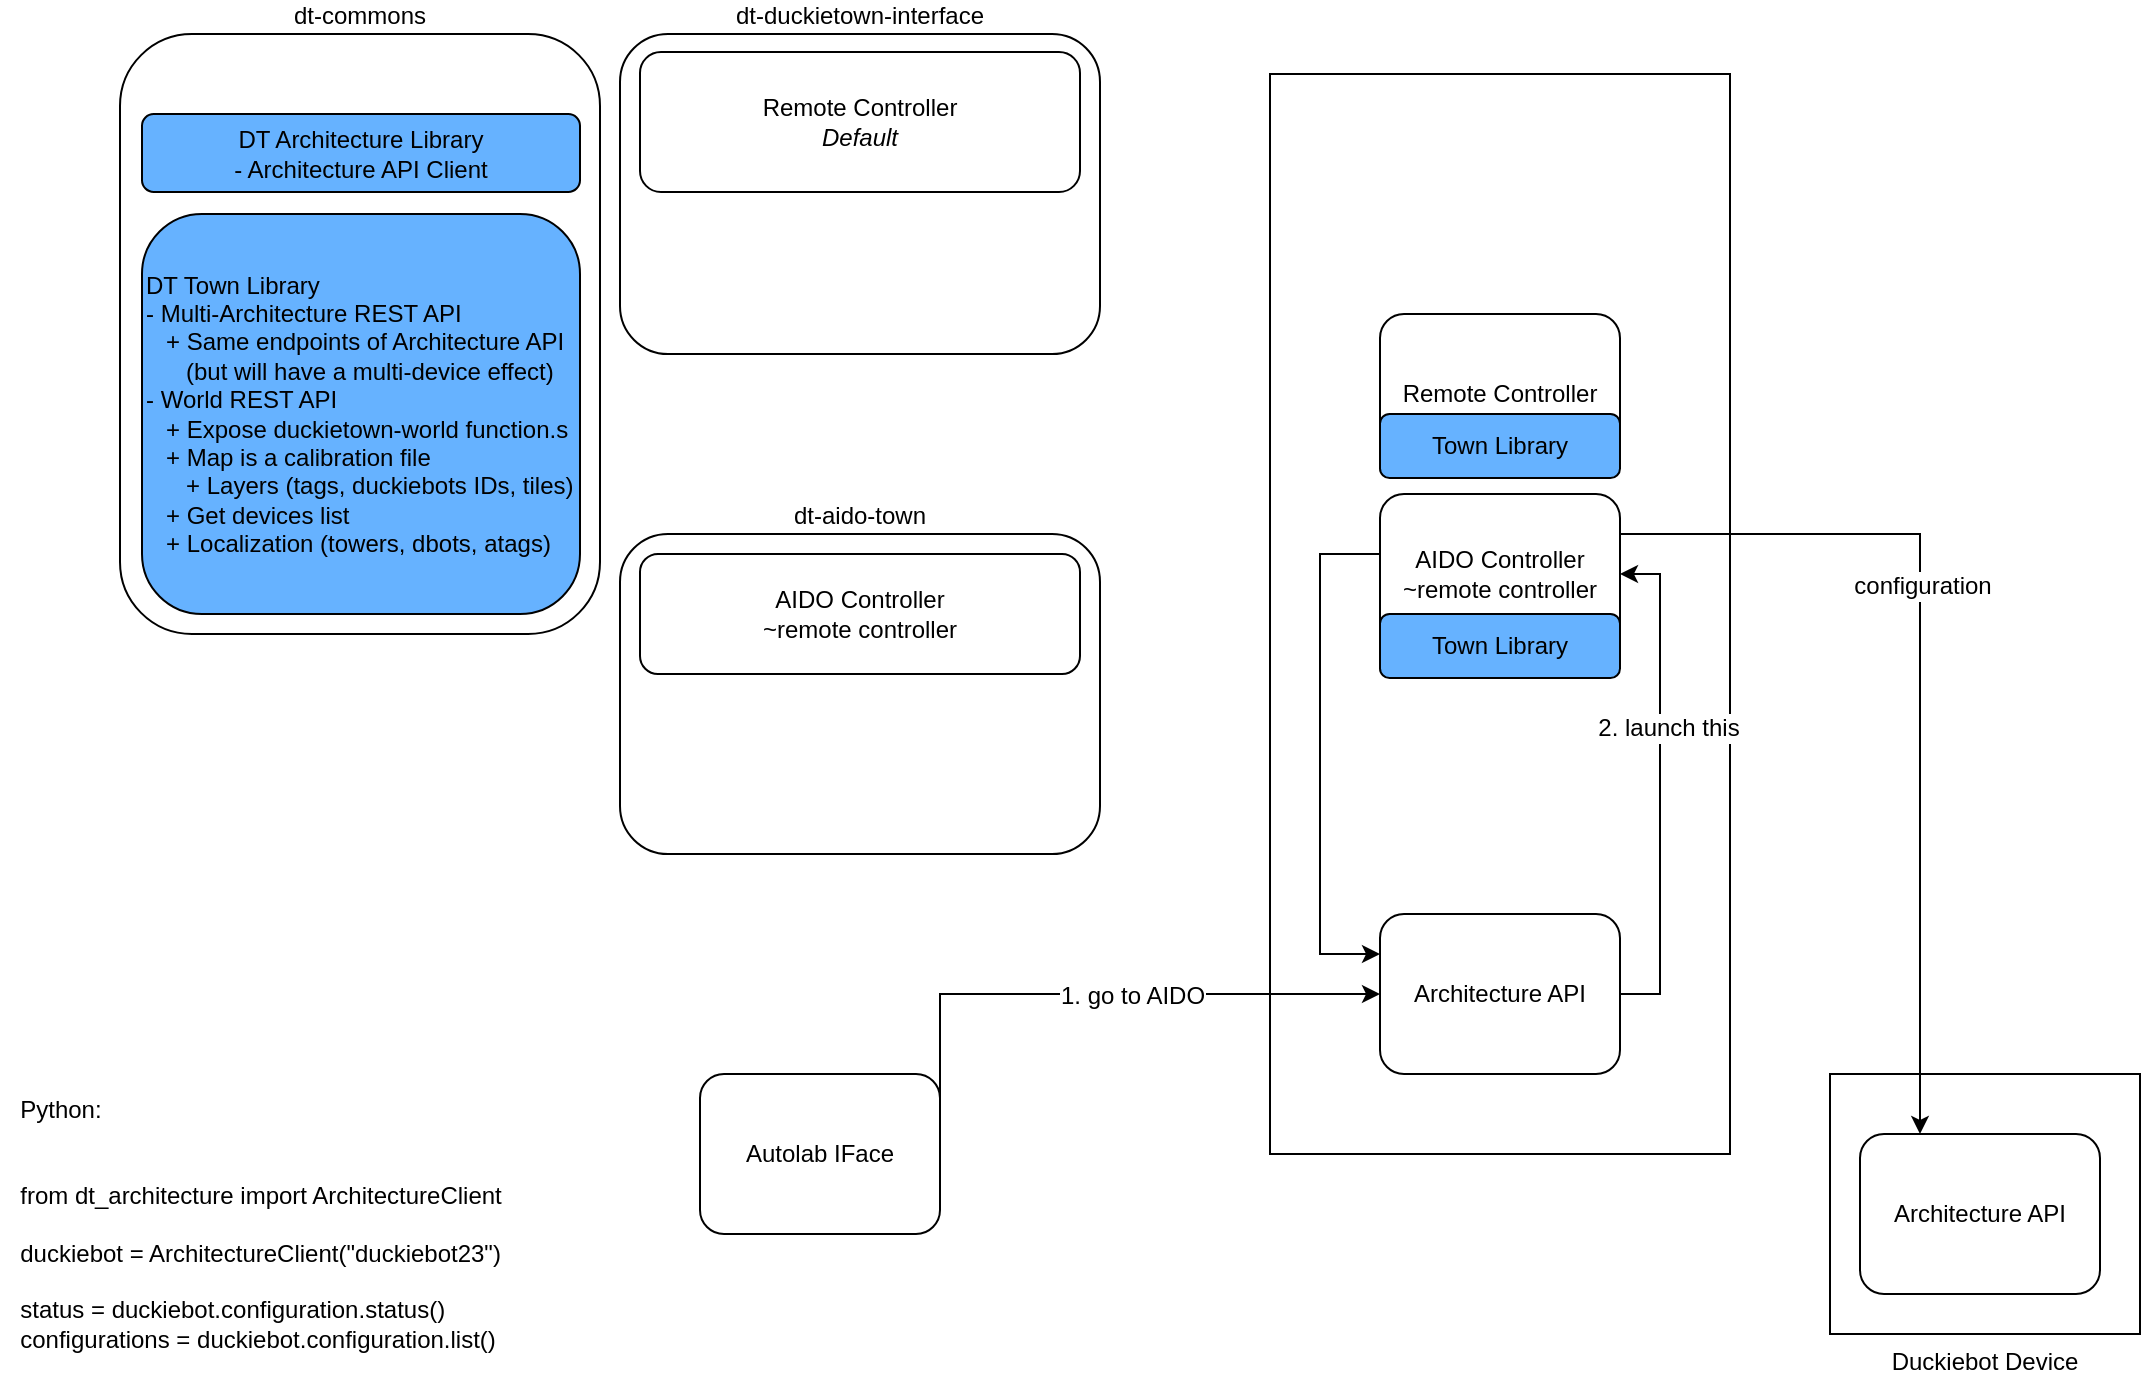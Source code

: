 <mxfile version="12.9.10" type="device"><diagram id="D2JrTao2-tSynEnRoNSw" name="Page-1"><mxGraphModel dx="1963" dy="1879" grid="1" gridSize="10" guides="1" tooltips="1" connect="1" arrows="1" fold="1" page="1" pageScale="1" pageWidth="850" pageHeight="1100" math="0" shadow="0"><root><mxCell id="0"/><mxCell id="1" parent="0"/><mxCell id="e3OBhh5wmjF6zA-N1MxI-1" value="dt-duckietown-interface" style="rounded=1;whiteSpace=wrap;html=1;labelPosition=center;verticalLabelPosition=top;align=center;verticalAlign=bottom;" parent="1" vertex="1"><mxGeometry x="40" y="-40" width="240" height="160" as="geometry"/></mxCell><mxCell id="rf1h-Yms3ZWnmnSBN4hJ-18" value="&lt;br&gt;&lt;br&gt;&lt;br&gt;&lt;br&gt;&lt;br&gt;&lt;br&gt;&lt;br&gt;&lt;br&gt;&lt;br&gt;&lt;br&gt;&lt;br&gt;Duckiebot Device" style="rounded=0;whiteSpace=wrap;html=1;" parent="1" vertex="1"><mxGeometry x="645" y="480" width="155" height="130" as="geometry"/></mxCell><mxCell id="rf1h-Yms3ZWnmnSBN4hJ-17" value="&lt;br&gt;&lt;br&gt;&lt;br&gt;&lt;br&gt;&lt;br&gt;&lt;br&gt;&lt;br&gt;&lt;br&gt;&lt;br&gt;&lt;br&gt;&lt;br&gt;&lt;br&gt;&lt;br&gt;&lt;br&gt;&lt;br&gt;&lt;br&gt;&lt;br&gt;&lt;br&gt;&lt;br&gt;&lt;br&gt;&lt;br&gt;&lt;br&gt;&lt;br&gt;&lt;br&gt;&lt;br&gt;&lt;br&gt;&lt;br&gt;&lt;br&gt;&lt;br&gt;&lt;br&gt;Town Device" style="rounded=0;whiteSpace=wrap;html=1;" parent="1" vertex="1"><mxGeometry x="365" y="-20" width="230" height="540" as="geometry"/></mxCell><mxCell id="rf1h-Yms3ZWnmnSBN4hJ-6" style="edgeStyle=orthogonalEdgeStyle;rounded=0;orthogonalLoop=1;jettySize=auto;html=1;entryX=0;entryY=0.5;entryDx=0;entryDy=0;exitX=1;exitY=0.75;exitDx=0;exitDy=0;" parent="1" source="rf1h-Yms3ZWnmnSBN4hJ-2" target="rf1h-Yms3ZWnmnSBN4hJ-1" edge="1"><mxGeometry relative="1" as="geometry"><mxPoint x="610" y="440" as="targetPoint"/><mxPoint x="510" y="380" as="sourcePoint"/><Array as="points"><mxPoint x="200" y="440"/></Array></mxGeometry></mxCell><mxCell id="rf1h-Yms3ZWnmnSBN4hJ-7" value="1. go to AIDO" style="text;html=1;align=center;verticalAlign=middle;resizable=0;points=[];labelBackgroundColor=#ffffff;" parent="rf1h-Yms3ZWnmnSBN4hJ-6" vertex="1" connectable="0"><mxGeometry x="0.222" y="-1" relative="1" as="geometry"><mxPoint as="offset"/></mxGeometry></mxCell><mxCell id="rf1h-Yms3ZWnmnSBN4hJ-12" style="edgeStyle=orthogonalEdgeStyle;rounded=0;orthogonalLoop=1;jettySize=auto;html=1;exitX=1;exitY=0.25;exitDx=0;exitDy=0;entryX=0.25;entryY=0;entryDx=0;entryDy=0;" parent="1" source="rf1h-Yms3ZWnmnSBN4hJ-20" target="rf1h-Yms3ZWnmnSBN4hJ-11" edge="1"><mxGeometry relative="1" as="geometry"><Array as="points"><mxPoint x="690" y="210"/></Array></mxGeometry></mxCell><mxCell id="rf1h-Yms3ZWnmnSBN4hJ-16" value="configuration" style="text;html=1;align=center;verticalAlign=middle;resizable=0;points=[];labelBackgroundColor=#ffffff;" parent="rf1h-Yms3ZWnmnSBN4hJ-12" vertex="1" connectable="0"><mxGeometry x="-0.218" y="1" relative="1" as="geometry"><mxPoint as="offset"/></mxGeometry></mxCell><mxCell id="rf1h-Yms3ZWnmnSBN4hJ-23" style="edgeStyle=orthogonalEdgeStyle;rounded=0;orthogonalLoop=1;jettySize=auto;html=1;exitX=1;exitY=0.5;exitDx=0;exitDy=0;entryX=1;entryY=0.5;entryDx=0;entryDy=0;" parent="1" source="rf1h-Yms3ZWnmnSBN4hJ-1" target="rf1h-Yms3ZWnmnSBN4hJ-20" edge="1"><mxGeometry relative="1" as="geometry"/></mxCell><mxCell id="rf1h-Yms3ZWnmnSBN4hJ-24" value="2. launch this" style="text;html=1;align=center;verticalAlign=middle;resizable=0;points=[];labelBackgroundColor=#ffffff;" parent="rf1h-Yms3ZWnmnSBN4hJ-23" vertex="1" connectable="0"><mxGeometry x="0.227" y="-4" relative="1" as="geometry"><mxPoint as="offset"/></mxGeometry></mxCell><mxCell id="rf1h-Yms3ZWnmnSBN4hJ-1" value="Architecture API" style="rounded=1;whiteSpace=wrap;html=1;" parent="1" vertex="1"><mxGeometry x="420" y="400" width="120" height="80" as="geometry"/></mxCell><mxCell id="rf1h-Yms3ZWnmnSBN4hJ-2" value="Autolab IFace" style="rounded=1;whiteSpace=wrap;html=1;" parent="1" vertex="1"><mxGeometry x="80" y="480" width="120" height="80" as="geometry"/></mxCell><mxCell id="rf1h-Yms3ZWnmnSBN4hJ-11" value="Architecture API" style="rounded=1;whiteSpace=wrap;html=1;" parent="1" vertex="1"><mxGeometry x="660" y="510" width="120" height="80" as="geometry"/></mxCell><mxCell id="rf1h-Yms3ZWnmnSBN4hJ-20" value="AIDO Controller&lt;br&gt;~remote controller&lt;br&gt;" style="rounded=1;whiteSpace=wrap;html=1;" parent="1" vertex="1"><mxGeometry x="420" y="190" width="120" height="80" as="geometry"/></mxCell><mxCell id="rf1h-Yms3ZWnmnSBN4hJ-21" value="Remote Controller" style="rounded=1;whiteSpace=wrap;html=1;" parent="1" vertex="1"><mxGeometry x="420" y="100" width="120" height="80" as="geometry"/></mxCell><mxCell id="e3OBhh5wmjF6zA-N1MxI-6" style="edgeStyle=orthogonalEdgeStyle;rounded=0;orthogonalLoop=1;jettySize=auto;html=1;exitX=0;exitY=0;exitDx=0;exitDy=0;entryX=0;entryY=0.25;entryDx=0;entryDy=0;" parent="1" source="rf1h-Yms3ZWnmnSBN4hJ-38" target="rf1h-Yms3ZWnmnSBN4hJ-1" edge="1"><mxGeometry relative="1" as="geometry"><Array as="points"><mxPoint x="420" y="220"/><mxPoint x="390" y="220"/><mxPoint x="390" y="420"/></Array></mxGeometry></mxCell><mxCell id="rf1h-Yms3ZWnmnSBN4hJ-38" value="Town Library" style="rounded=1;whiteSpace=wrap;html=1;fillColor=#66B2FF;" parent="1" vertex="1"><mxGeometry x="420" y="250" width="120" height="32" as="geometry"/></mxCell><mxCell id="rf1h-Yms3ZWnmnSBN4hJ-39" value="Town Library" style="rounded=1;whiteSpace=wrap;html=1;fillColor=#66B2FF;" parent="1" vertex="1"><mxGeometry x="420" y="150" width="120" height="32" as="geometry"/></mxCell><mxCell id="e3OBhh5wmjF6zA-N1MxI-2" value="&lt;div style=&quot;text-align: justify&quot;&gt;&lt;span&gt;Python:&lt;/span&gt;&lt;/div&gt;&lt;div style=&quot;text-align: justify&quot;&gt;&lt;br&gt;&lt;/div&gt;&lt;div style=&quot;text-align: justify&quot;&gt;&lt;br&gt;&lt;/div&gt;&lt;div style=&quot;text-align: justify&quot;&gt;&lt;span&gt;from dt_architecture import ArchitectureClient&lt;/span&gt;&lt;/div&gt;&lt;div style=&quot;text-align: justify&quot;&gt;&lt;span&gt;&lt;br&gt;&lt;/span&gt;&lt;/div&gt;&lt;div style=&quot;text-align: justify&quot;&gt;&lt;span&gt;duckiebot = ArchitectureClient(&quot;duckiebot23&quot;)&lt;/span&gt;&lt;/div&gt;&lt;div style=&quot;text-align: justify&quot;&gt;&lt;span&gt;&lt;br&gt;&lt;/span&gt;&lt;/div&gt;&lt;div style=&quot;text-align: justify&quot;&gt;&lt;span&gt;status = duckiebot.configuration.status()&lt;/span&gt;&lt;/div&gt;&lt;div style=&quot;text-align: justify&quot;&gt;&lt;span&gt;configurations = duckiebot.configuration.list()&lt;/span&gt;&lt;/div&gt;" style="text;html=1;align=center;verticalAlign=middle;resizable=0;points=[];autosize=1;" parent="1" vertex="1"><mxGeometry x="-270" y="490" width="260" height="130" as="geometry"/></mxCell><mxCell id="0tUhb94Kp116GjIq8OJn-1" value="dt-commons" style="rounded=1;whiteSpace=wrap;html=1;labelPosition=center;verticalLabelPosition=top;align=center;verticalAlign=bottom;" parent="1" vertex="1"><mxGeometry x="-210" y="-40" width="240" height="300" as="geometry"/></mxCell><mxCell id="0tUhb94Kp116GjIq8OJn-2" value="DT Architecture Library&lt;br&gt;- Architecture API Client" style="rounded=1;whiteSpace=wrap;html=1;fillColor=#66B2FF;" parent="1" vertex="1"><mxGeometry x="-199" width="219" height="39" as="geometry"/></mxCell><mxCell id="e3OBhh5wmjF6zA-N1MxI-5" value="DT Town Library&lt;br&gt;- Multi-Architecture REST API&lt;br&gt;&lt;div&gt;&lt;span&gt;&amp;nbsp; &amp;nbsp;+ Same endpoints of Architecture API&lt;/span&gt;&lt;/div&gt;&lt;div&gt;&lt;span&gt;&amp;nbsp; &amp;nbsp; &amp;nbsp; (but will have a multi-device effect)&lt;/span&gt;&lt;/div&gt;&lt;div&gt;&lt;span&gt;- World REST API&lt;/span&gt;&lt;/div&gt;&lt;div&gt;&lt;span&gt;&amp;nbsp; &amp;nbsp;+ Expose duckietown-world function.s&lt;/span&gt;&lt;/div&gt;&lt;div&gt;&lt;span&gt;&amp;nbsp; &amp;nbsp;+ Map is a calibration file&lt;/span&gt;&lt;/div&gt;&lt;div&gt;&lt;span&gt;&amp;nbsp; &amp;nbsp; &amp;nbsp; + Layers (tags, duckiebots IDs, tiles)&lt;/span&gt;&lt;/div&gt;&lt;div&gt;&lt;span&gt;&amp;nbsp; &amp;nbsp;+ Get devices list&lt;/span&gt;&lt;/div&gt;&lt;div&gt;&lt;span&gt;&amp;nbsp; &amp;nbsp;+ Localization (towers, dbots, atags)&lt;/span&gt;&lt;/div&gt;" style="rounded=1;whiteSpace=wrap;html=1;fillColor=#66B2FF;labelPosition=center;verticalLabelPosition=middle;align=left;verticalAlign=middle;" parent="1" vertex="1"><mxGeometry x="-199" y="50" width="219" height="200" as="geometry"/></mxCell><mxCell id="7rwLdE_j1Wf7QCdJbHJA-1" value="Remote Controller&lt;br&gt;&lt;i&gt;Default&lt;/i&gt;" style="rounded=1;whiteSpace=wrap;html=1;" vertex="1" parent="1"><mxGeometry x="50" y="-31" width="220" height="70" as="geometry"/></mxCell><mxCell id="7rwLdE_j1Wf7QCdJbHJA-3" value="dt-aido-town" style="rounded=1;whiteSpace=wrap;html=1;labelPosition=center;verticalLabelPosition=top;align=center;verticalAlign=bottom;" vertex="1" parent="1"><mxGeometry x="40" y="210" width="240" height="160" as="geometry"/></mxCell><mxCell id="7rwLdE_j1Wf7QCdJbHJA-4" value="AIDO Controller&lt;br&gt;~remote controller&lt;br&gt;" style="rounded=1;whiteSpace=wrap;html=1;" vertex="1" parent="1"><mxGeometry x="50" y="220" width="220" height="60" as="geometry"/></mxCell></root></mxGraphModel></diagram></mxfile>